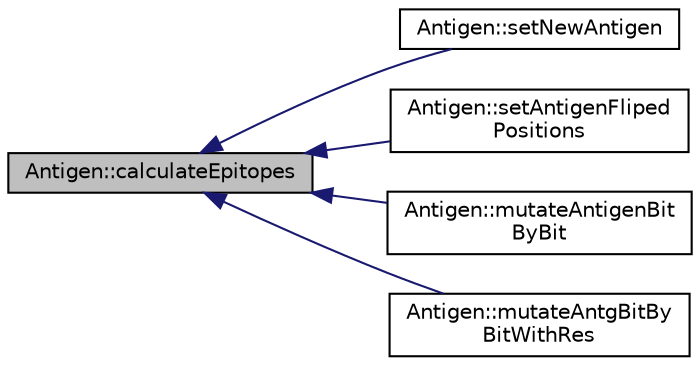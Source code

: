 digraph "Antigen::calculateEpitopes"
{
  edge [fontname="Helvetica",fontsize="10",labelfontname="Helvetica",labelfontsize="10"];
  node [fontname="Helvetica",fontsize="10",shape=record];
  rankdir="LR";
  Node1 [label="Antigen::calculateEpitopes",height=0.2,width=0.4,color="black", fillcolor="grey75", style="filled", fontcolor="black"];
  Node1 -> Node2 [dir="back",color="midnightblue",fontsize="10",style="solid",fontname="Helvetica"];
  Node2 [label="Antigen::setNewAntigen",height=0.2,width=0.4,color="black", fillcolor="white", style="filled",URL="$class_antigen.html#a91e70bf2cd04f672230167dda902e328",tooltip="Core method. Sets a new antigen filling it with a random bits. "];
  Node1 -> Node3 [dir="back",color="midnightblue",fontsize="10",style="solid",fontname="Helvetica"];
  Node3 [label="Antigen::setAntigenFliped\lPositions",height=0.2,width=0.4,color="black", fillcolor="white", style="filled",URL="$class_antigen.html#ad560e8651870e53dd9f500b42fdeb740",tooltip="Core method. Sets a new antigen filling it with a given bit strings. "];
  Node1 -> Node4 [dir="back",color="midnightblue",fontsize="10",style="solid",fontname="Helvetica"];
  Node4 [label="Antigen::mutateAntigenBit\lByBit",height=0.2,width=0.4,color="black", fillcolor="white", style="filled",URL="$class_antigen.html#a0b79dbd3882846ca3a1d9bf23dfa6438",tooltip="Core method. Mutates antigen one bit by one bit. "];
  Node1 -> Node5 [dir="back",color="midnightblue",fontsize="10",style="solid",fontname="Helvetica"];
  Node5 [label="Antigen::mutateAntgBitBy\lBitWithRes",height=0.2,width=0.4,color="black", fillcolor="white", style="filled",URL="$class_antigen.html#a6edb2d08312947e1c01d28cf659a564f",tooltip="Core method. Mutates antigen one bit by one bit but leaves predefined positions on the antigen intact..."];
}
